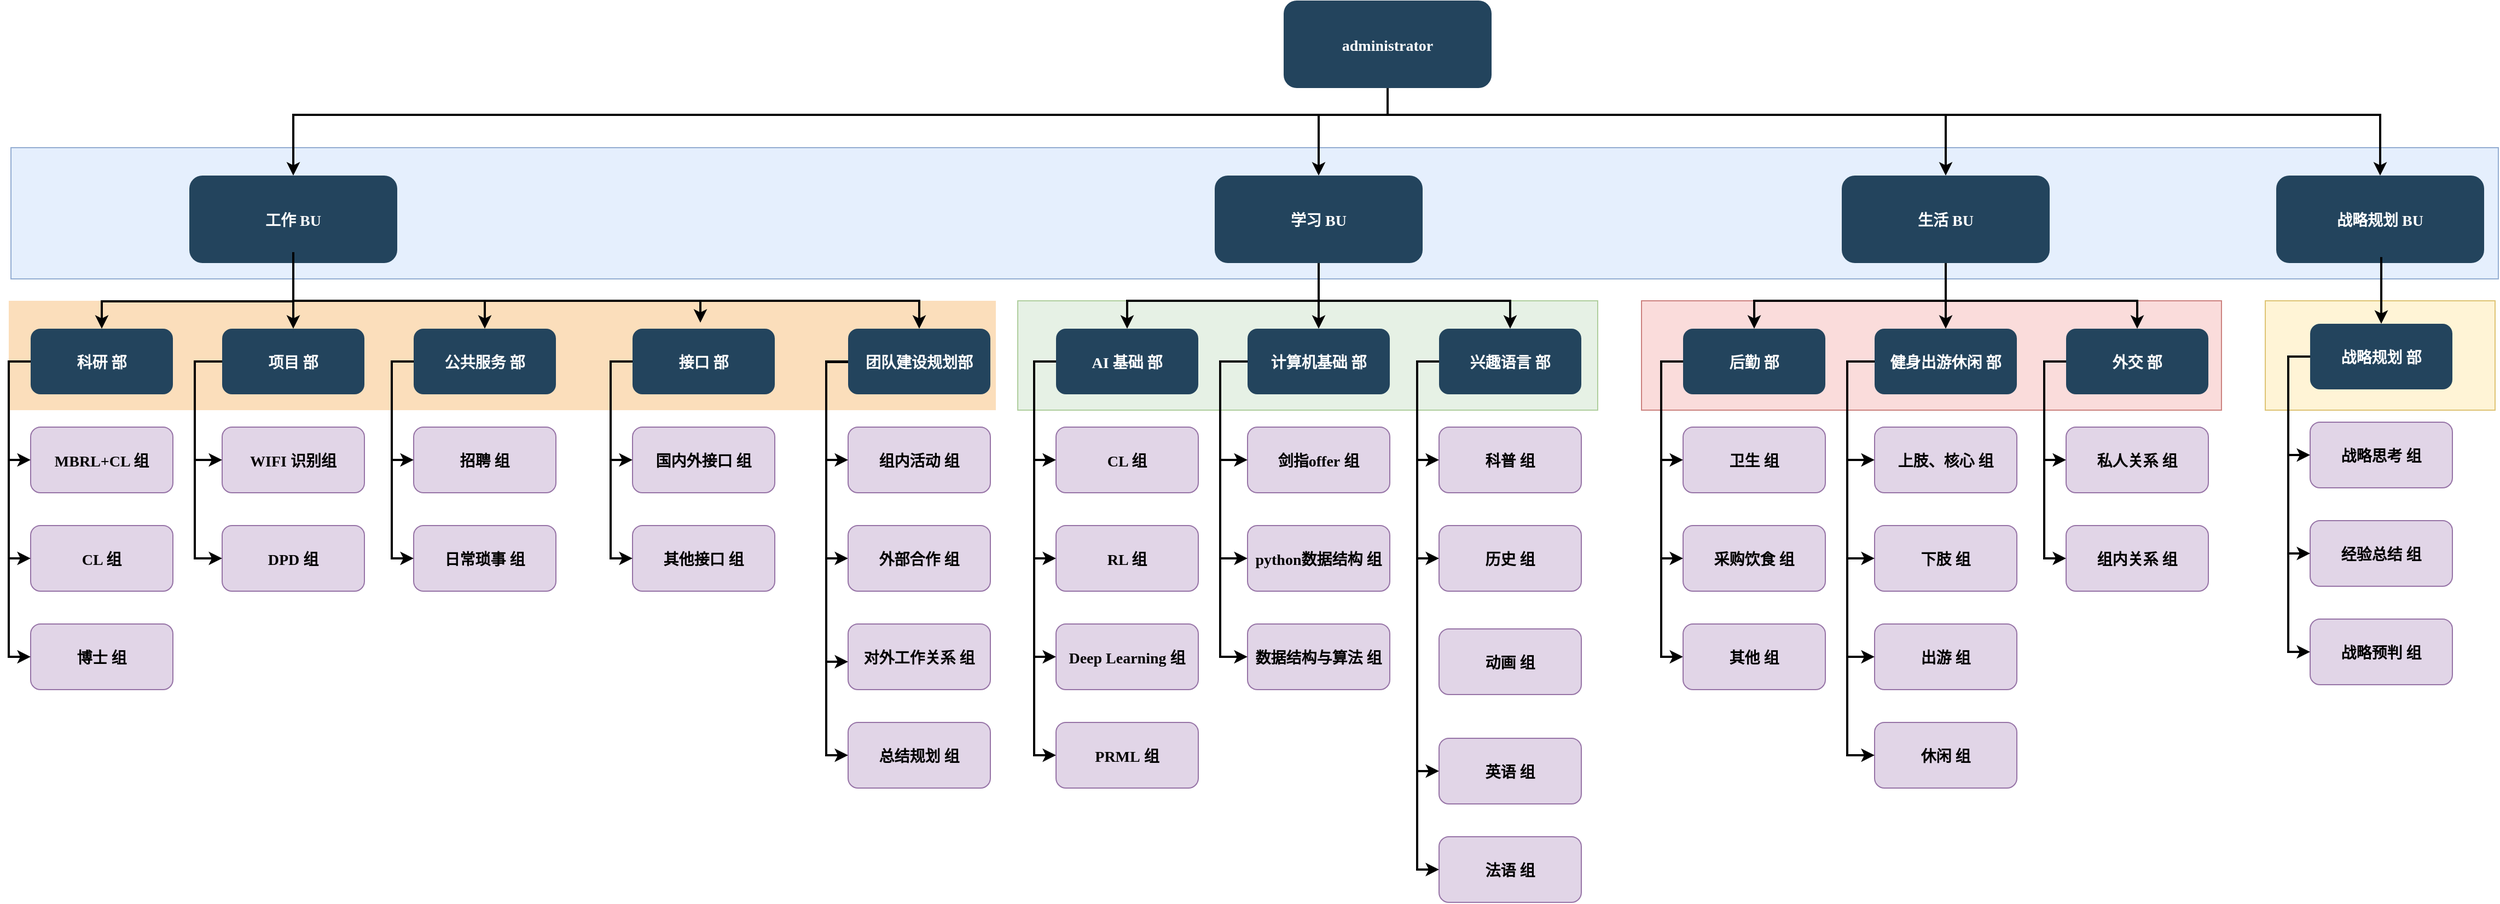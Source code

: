 <mxfile version="15.7.0" type="github">
  <diagram name="Page-1" id="2c0d36ab-eaac-3732-788b-9136903baeff">
    <mxGraphModel dx="2372" dy="1054" grid="1" gridSize="10" guides="1" tooltips="1" connect="1" arrows="1" fold="1" page="1" pageScale="1.5" pageWidth="827" pageHeight="583" background="none" math="0" shadow="0">
      <root>
        <mxCell id="0" />
        <mxCell id="1" parent="0" />
        <mxCell id="0I2DTBCZ9cE8GuujWthC-199" value="" style="fillColor=#fff2cc;strokeColor=#d6b656;opacity=80;" parent="1" vertex="1">
          <mxGeometry x="2167" y="460" width="210" height="100" as="geometry" />
        </mxCell>
        <mxCell id="0I2DTBCZ9cE8GuujWthC-189" value="" style="fillColor=#f8cecc;strokeColor=#b85450;opacity=70;" parent="1" vertex="1">
          <mxGeometry x="1597" y="460" width="530" height="100" as="geometry" />
        </mxCell>
        <mxCell id="0I2DTBCZ9cE8GuujWthC-188" value="" style="fillColor=#d5e8d4;strokeColor=#82b366;opacity=60;" parent="1" vertex="1">
          <mxGeometry x="1027" y="460" width="530" height="100" as="geometry" />
        </mxCell>
        <mxCell id="0I2DTBCZ9cE8GuujWthC-185" value="" style="fillColor=#dae8fc;strokeColor=#6c8ebf;opacity=70;" parent="1" vertex="1">
          <mxGeometry x="107" y="320" width="2273" height="120" as="geometry" />
        </mxCell>
        <mxCell id="121" value="" style="fillColor=#F2931E;strokeColor=none;opacity=30;" parent="1" vertex="1">
          <mxGeometry x="105" y="460" width="902" height="100" as="geometry" />
        </mxCell>
        <mxCell id="2" value="administrator" style="rounded=1;fillColor=#23445D;gradientColor=none;strokeColor=none;fontColor=#FFFFFF;fontStyle=1;fontFamily=Tahoma;fontSize=14" parent="1" vertex="1">
          <mxGeometry x="1270" y="185.5" width="190" height="80" as="geometry" />
        </mxCell>
        <mxCell id="4" value="生活 BU" style="rounded=1;fillColor=#23445D;gradientColor=none;strokeColor=none;fontColor=#FFFFFF;fontStyle=1;fontFamily=Tahoma;fontSize=14" parent="1" vertex="1">
          <mxGeometry x="1780.0" y="345.5" width="190" height="80" as="geometry" />
        </mxCell>
        <mxCell id="9" value="" style="edgeStyle=elbowEdgeStyle;elbow=vertical;strokeWidth=2;rounded=0" parent="1" target="4" edge="1">
          <mxGeometry x="432" y="215.5" width="100" height="100" as="geometry">
            <mxPoint x="1365" y="270" as="sourcePoint" />
            <mxPoint x="532" y="215.5" as="targetPoint" />
            <Array as="points">
              <mxPoint x="1620" y="290" />
            </Array>
          </mxGeometry>
        </mxCell>
        <mxCell id="12" value="学习 BU" style="rounded=1;fillColor=#23445D;gradientColor=none;strokeColor=none;fontColor=#FFFFFF;fontStyle=1;fontFamily=Tahoma;fontSize=14" parent="1" vertex="1">
          <mxGeometry x="1207" y="345.5" width="190" height="80" as="geometry" />
        </mxCell>
        <mxCell id="13" value="工作 BU" style="rounded=1;fillColor=#23445D;gradientColor=none;strokeColor=none;fontColor=#FFFFFF;fontStyle=1;fontFamily=Tahoma;fontSize=14" parent="1" vertex="1">
          <mxGeometry x="270" y="345.5" width="190" height="80" as="geometry" />
        </mxCell>
        <mxCell id="25" value="AI 基础 部" style="rounded=1;fillColor=#23445D;gradientColor=none;strokeColor=none;fontColor=#FFFFFF;fontStyle=1;fontFamily=Tahoma;fontSize=14" parent="1" vertex="1">
          <mxGeometry x="1062" y="485.5" width="130" height="60" as="geometry" />
        </mxCell>
        <mxCell id="26" value="CL 组" style="rounded=1;fillColor=#e1d5e7;strokeColor=#9673a6;fontStyle=1;fontFamily=Tahoma;fontSize=14" parent="1" vertex="1">
          <mxGeometry x="1062" y="575.5" width="130" height="60" as="geometry" />
        </mxCell>
        <mxCell id="27" value="RL 组" style="rounded=1;fillColor=#e1d5e7;strokeColor=#9673a6;fontStyle=1;fontFamily=Tahoma;fontSize=14" parent="1" vertex="1">
          <mxGeometry x="1062" y="665.5" width="130" height="60" as="geometry" />
        </mxCell>
        <mxCell id="28" value="Deep Learning 组" style="rounded=1;fillColor=#e1d5e7;strokeColor=#9673a6;fontStyle=1;fontFamily=Tahoma;fontSize=14" parent="1" vertex="1">
          <mxGeometry x="1062" y="755.5" width="130" height="60" as="geometry" />
        </mxCell>
        <mxCell id="29" value="计算机基础 部" style="rounded=1;fillColor=#23445D;gradientColor=none;strokeColor=none;fontColor=#FFFFFF;fontStyle=1;fontFamily=Tahoma;fontSize=14" parent="1" vertex="1">
          <mxGeometry x="1237" y="485.5" width="130" height="60" as="geometry" />
        </mxCell>
        <mxCell id="30" value="剑指offer 组" style="rounded=1;fillColor=#e1d5e7;strokeColor=#9673a6;fontStyle=1;fontFamily=Tahoma;fontSize=14" parent="1" vertex="1">
          <mxGeometry x="1237" y="575.5" width="130" height="60" as="geometry" />
        </mxCell>
        <mxCell id="31" value="python数据结构 组" style="rounded=1;fillColor=#e1d5e7;strokeColor=#9673a6;fontStyle=1;fontFamily=Tahoma;fontSize=14" parent="1" vertex="1">
          <mxGeometry x="1237" y="665.5" width="130" height="60" as="geometry" />
        </mxCell>
        <mxCell id="32" value="数据结构与算法 组" style="rounded=1;fillColor=#e1d5e7;strokeColor=#9673a6;fontStyle=1;fontFamily=Tahoma;fontSize=14" parent="1" vertex="1">
          <mxGeometry x="1237" y="755.5" width="130" height="60" as="geometry" />
        </mxCell>
        <mxCell id="33" value="兴趣语言 部" style="rounded=1;fillColor=#23445D;gradientColor=none;strokeColor=none;fontColor=#FFFFFF;fontStyle=1;fontFamily=Tahoma;fontSize=14" parent="1" vertex="1">
          <mxGeometry x="1412" y="485.5" width="130" height="60" as="geometry" />
        </mxCell>
        <mxCell id="34" value="科普 组" style="rounded=1;fillColor=#e1d5e7;strokeColor=#9673a6;fontStyle=1;fontFamily=Tahoma;fontSize=14" parent="1" vertex="1">
          <mxGeometry x="1412" y="575.5" width="130" height="60" as="geometry" />
        </mxCell>
        <mxCell id="35" value="历史 组" style="rounded=1;fillColor=#e1d5e7;strokeColor=#9673a6;fontStyle=1;fontFamily=Tahoma;fontSize=14" parent="1" vertex="1">
          <mxGeometry x="1412" y="665.5" width="130" height="60" as="geometry" />
        </mxCell>
        <mxCell id="36" value="英语 组" style="rounded=1;fillColor=#e1d5e7;strokeColor=#9673a6;fontStyle=1;fontFamily=Tahoma;fontSize=14" parent="1" vertex="1">
          <mxGeometry x="1412" y="860" width="130" height="60" as="geometry" />
        </mxCell>
        <mxCell id="37" value="法语 组" style="rounded=1;fillColor=#e1d5e7;strokeColor=#9673a6;fontStyle=1;fontFamily=Tahoma;fontSize=14" parent="1" vertex="1">
          <mxGeometry x="1412" y="950" width="130" height="60" as="geometry" />
        </mxCell>
        <mxCell id="44" value="后勤 部" style="rounded=1;fillColor=#23445D;gradientColor=none;strokeColor=none;fontColor=#FFFFFF;fontStyle=1;fontFamily=Tahoma;fontSize=14" parent="1" vertex="1">
          <mxGeometry x="1635" y="485.5" width="130" height="60" as="geometry" />
        </mxCell>
        <mxCell id="45" value="卫生 组" style="rounded=1;fillColor=#e1d5e7;strokeColor=#9673a6;fontStyle=1;fontFamily=Tahoma;fontSize=14" parent="1" vertex="1">
          <mxGeometry x="1635" y="575.5" width="130" height="60" as="geometry" />
        </mxCell>
        <mxCell id="46" value="采购饮食 组" style="rounded=1;fillColor=#e1d5e7;strokeColor=#9673a6;fontStyle=1;fontFamily=Tahoma;fontSize=14" parent="1" vertex="1">
          <mxGeometry x="1635" y="665.5" width="130" height="60" as="geometry" />
        </mxCell>
        <mxCell id="48" value="健身出游休闲 部" style="rounded=1;fillColor=#23445D;gradientColor=none;strokeColor=none;fontColor=#FFFFFF;fontStyle=1;fontFamily=Tahoma;fontSize=14" parent="1" vertex="1">
          <mxGeometry x="1810" y="485.5" width="130" height="60" as="geometry" />
        </mxCell>
        <mxCell id="49" value="上肢、核心 组" style="rounded=1;fillColor=#e1d5e7;strokeColor=#9673a6;fontStyle=1;fontFamily=Tahoma;fontSize=14" parent="1" vertex="1">
          <mxGeometry x="1810" y="575.5" width="130" height="60" as="geometry" />
        </mxCell>
        <mxCell id="50" value="下肢 组" style="rounded=1;fillColor=#e1d5e7;strokeColor=#9673a6;fontStyle=1;fontFamily=Tahoma;fontSize=14" parent="1" vertex="1">
          <mxGeometry x="1810" y="665.5" width="130" height="60" as="geometry" />
        </mxCell>
        <mxCell id="51" value="出游 组" style="rounded=1;fillColor=#e1d5e7;strokeColor=#9673a6;fontStyle=1;fontFamily=Tahoma;fontSize=14" parent="1" vertex="1">
          <mxGeometry x="1810" y="755.5" width="130" height="60" as="geometry" />
        </mxCell>
        <mxCell id="52" value="外交 部" style="rounded=1;fillColor=#23445D;gradientColor=none;strokeColor=none;fontColor=#FFFFFF;fontStyle=1;fontFamily=Tahoma;fontSize=14" parent="1" vertex="1">
          <mxGeometry x="1985" y="485.5" width="130" height="60" as="geometry" />
        </mxCell>
        <mxCell id="53" value="私人关系 组" style="rounded=1;fillColor=#e1d5e7;strokeColor=#9673a6;fontStyle=1;fontFamily=Tahoma;fontSize=14" parent="1" vertex="1">
          <mxGeometry x="1985" y="575.5" width="130" height="60" as="geometry" />
        </mxCell>
        <mxCell id="54" value="组内关系 组" style="rounded=1;fillColor=#e1d5e7;strokeColor=#9673a6;fontStyle=1;fontFamily=Tahoma;fontSize=14" parent="1" vertex="1">
          <mxGeometry x="1985" y="665.5" width="130" height="60" as="geometry" />
        </mxCell>
        <mxCell id="59" value="" style="edgeStyle=elbowEdgeStyle;elbow=vertical;strokeWidth=2;rounded=0;entryX=0.5;entryY=0;entryDx=0;entryDy=0;" parent="1" target="12" edge="1">
          <mxGeometry x="442" y="225.5" width="100" height="100" as="geometry">
            <mxPoint x="1365" y="270" as="sourcePoint" />
            <mxPoint x="1562.0" y="345.5" as="targetPoint" />
            <Array as="points">
              <mxPoint x="1330" y="290" />
            </Array>
          </mxGeometry>
        </mxCell>
        <mxCell id="61" value="" style="edgeStyle=elbowEdgeStyle;elbow=vertical;strokeWidth=2;rounded=0" parent="1" source="2" target="13" edge="1">
          <mxGeometry x="72" y="135.5" width="100" height="100" as="geometry">
            <mxPoint x="72" y="235.5" as="sourcePoint" />
            <mxPoint x="172" y="135.5" as="targetPoint" />
            <Array as="points">
              <mxPoint x="860" y="290" />
            </Array>
          </mxGeometry>
        </mxCell>
        <mxCell id="70" value="" style="edgeStyle=elbowEdgeStyle;elbow=horizontal;strokeWidth=2;rounded=0" parent="1" source="25" target="26" edge="1">
          <mxGeometry x="622" y="165.5" width="100" height="100" as="geometry">
            <mxPoint x="622" y="265.5" as="sourcePoint" />
            <mxPoint x="722" y="165.5" as="targetPoint" />
            <Array as="points">
              <mxPoint x="1042" y="565.5" />
            </Array>
          </mxGeometry>
        </mxCell>
        <mxCell id="71" value="" style="edgeStyle=elbowEdgeStyle;elbow=horizontal;strokeWidth=2;rounded=0" parent="1" source="25" target="27" edge="1">
          <mxGeometry x="622" y="165.5" width="100" height="100" as="geometry">
            <mxPoint x="622" y="265.5" as="sourcePoint" />
            <mxPoint x="722" y="165.5" as="targetPoint" />
            <Array as="points">
              <mxPoint x="1042" y="605.5" />
            </Array>
          </mxGeometry>
        </mxCell>
        <mxCell id="72" value="" style="edgeStyle=elbowEdgeStyle;elbow=horizontal;strokeWidth=2;rounded=0" parent="1" source="25" target="28" edge="1">
          <mxGeometry x="622" y="165.5" width="100" height="100" as="geometry">
            <mxPoint x="622" y="265.5" as="sourcePoint" />
            <mxPoint x="722" y="165.5" as="targetPoint" />
            <Array as="points">
              <mxPoint x="1042" y="645.5" />
            </Array>
          </mxGeometry>
        </mxCell>
        <mxCell id="73" value="" style="edgeStyle=elbowEdgeStyle;elbow=horizontal;strokeWidth=2;rounded=0" parent="1" source="29" target="30" edge="1">
          <mxGeometry x="622" y="165.5" width="100" height="100" as="geometry">
            <mxPoint x="622" y="265.5" as="sourcePoint" />
            <mxPoint x="722" y="165.5" as="targetPoint" />
            <Array as="points">
              <mxPoint x="1212" y="565.5" />
            </Array>
          </mxGeometry>
        </mxCell>
        <mxCell id="74" value="" style="edgeStyle=elbowEdgeStyle;elbow=horizontal;strokeWidth=2;rounded=0" parent="1" source="29" target="31" edge="1">
          <mxGeometry x="622" y="165.5" width="100" height="100" as="geometry">
            <mxPoint x="622" y="265.5" as="sourcePoint" />
            <mxPoint x="722" y="165.5" as="targetPoint" />
            <Array as="points">
              <mxPoint x="1212" y="605.5" />
            </Array>
          </mxGeometry>
        </mxCell>
        <mxCell id="75" value="" style="edgeStyle=elbowEdgeStyle;elbow=horizontal;strokeWidth=2;rounded=0" parent="1" source="29" target="32" edge="1">
          <mxGeometry x="622" y="165.5" width="100" height="100" as="geometry">
            <mxPoint x="622" y="265.5" as="sourcePoint" />
            <mxPoint x="722" y="165.5" as="targetPoint" />
            <Array as="points">
              <mxPoint x="1212" y="645.5" />
            </Array>
          </mxGeometry>
        </mxCell>
        <mxCell id="76" value="" style="edgeStyle=elbowEdgeStyle;elbow=horizontal;strokeWidth=2;rounded=0" parent="1" source="33" target="34" edge="1">
          <mxGeometry x="622" y="165.5" width="100" height="100" as="geometry">
            <mxPoint x="622" y="265.5" as="sourcePoint" />
            <mxPoint x="722" y="165.5" as="targetPoint" />
            <Array as="points">
              <mxPoint x="1392" y="565.5" />
            </Array>
          </mxGeometry>
        </mxCell>
        <mxCell id="77" value="" style="edgeStyle=elbowEdgeStyle;elbow=horizontal;strokeWidth=2;rounded=0" parent="1" source="33" target="35" edge="1">
          <mxGeometry x="622" y="165.5" width="100" height="100" as="geometry">
            <mxPoint x="622" y="265.5" as="sourcePoint" />
            <mxPoint x="722" y="165.5" as="targetPoint" />
            <Array as="points">
              <mxPoint x="1392" y="605.5" />
            </Array>
          </mxGeometry>
        </mxCell>
        <mxCell id="78" value="" style="edgeStyle=elbowEdgeStyle;elbow=horizontal;strokeWidth=2;rounded=0" parent="1" source="33" target="36" edge="1">
          <mxGeometry x="622" y="165.5" width="100" height="100" as="geometry">
            <mxPoint x="622" y="265.5" as="sourcePoint" />
            <mxPoint x="722" y="165.5" as="targetPoint" />
            <Array as="points">
              <mxPoint x="1392" y="655.5" />
            </Array>
          </mxGeometry>
        </mxCell>
        <mxCell id="79" value="" style="edgeStyle=elbowEdgeStyle;elbow=horizontal;strokeWidth=2;rounded=0" parent="1" source="33" target="37" edge="1">
          <mxGeometry x="622" y="165.5" width="100" height="100" as="geometry">
            <mxPoint x="622" y="265.5" as="sourcePoint" />
            <mxPoint x="722" y="165.5" as="targetPoint" />
            <Array as="points">
              <mxPoint x="1392" y="695.5" />
            </Array>
          </mxGeometry>
        </mxCell>
        <mxCell id="84" value="" style="edgeStyle=elbowEdgeStyle;elbow=horizontal;strokeWidth=2;rounded=0;entryX=0;entryY=0.5;entryDx=0;entryDy=0;" parent="1" source="44" target="45" edge="1">
          <mxGeometry x="395" y="165.5" width="100" height="100" as="geometry">
            <mxPoint x="395" y="265.5" as="sourcePoint" />
            <mxPoint x="495" y="165.5" as="targetPoint" />
            <Array as="points">
              <mxPoint x="1615" y="575.5" />
            </Array>
          </mxGeometry>
        </mxCell>
        <mxCell id="85" value="" style="edgeStyle=elbowEdgeStyle;elbow=horizontal;strokeWidth=2;rounded=0" parent="1" source="44" target="46" edge="1">
          <mxGeometry x="395" y="165.5" width="100" height="100" as="geometry">
            <mxPoint x="395" y="265.5" as="sourcePoint" />
            <mxPoint x="495" y="165.5" as="targetPoint" />
            <Array as="points">
              <mxPoint x="1615" y="605.5" />
            </Array>
          </mxGeometry>
        </mxCell>
        <mxCell id="86" value="" style="edgeStyle=elbowEdgeStyle;elbow=horizontal;strokeWidth=2;rounded=0" parent="1" source="44" edge="1">
          <mxGeometry x="395" y="165.5" width="100" height="100" as="geometry">
            <mxPoint x="395" y="265.5" as="sourcePoint" />
            <mxPoint x="1635" y="785.5" as="targetPoint" />
            <Array as="points">
              <mxPoint x="1615" y="655.5" />
            </Array>
          </mxGeometry>
        </mxCell>
        <mxCell id="87" value="" style="edgeStyle=elbowEdgeStyle;elbow=horizontal;strokeWidth=2;rounded=0" parent="1" source="48" target="49" edge="1">
          <mxGeometry x="395" y="165.5" width="100" height="100" as="geometry">
            <mxPoint x="395" y="265.5" as="sourcePoint" />
            <mxPoint x="495" y="165.5" as="targetPoint" />
            <Array as="points">
              <mxPoint x="1785" y="565.5" />
            </Array>
          </mxGeometry>
        </mxCell>
        <mxCell id="88" value="" style="edgeStyle=elbowEdgeStyle;elbow=horizontal;strokeWidth=2;rounded=0" parent="1" source="48" target="50" edge="1">
          <mxGeometry x="395" y="165.5" width="100" height="100" as="geometry">
            <mxPoint x="395" y="265.5" as="sourcePoint" />
            <mxPoint x="495" y="165.5" as="targetPoint" />
            <Array as="points">
              <mxPoint x="1785" y="625.5" />
            </Array>
          </mxGeometry>
        </mxCell>
        <mxCell id="89" value="" style="edgeStyle=elbowEdgeStyle;elbow=horizontal;strokeWidth=2;rounded=0" parent="1" source="48" target="51" edge="1">
          <mxGeometry x="395" y="165.5" width="100" height="100" as="geometry">
            <mxPoint x="395" y="265.5" as="sourcePoint" />
            <mxPoint x="495" y="165.5" as="targetPoint" />
            <Array as="points">
              <mxPoint x="1785" y="655.5" />
            </Array>
          </mxGeometry>
        </mxCell>
        <mxCell id="90" value="" style="edgeStyle=elbowEdgeStyle;elbow=horizontal;strokeWidth=2;rounded=0" parent="1" source="52" target="53" edge="1">
          <mxGeometry x="395" y="165.5" width="100" height="100" as="geometry">
            <mxPoint x="395" y="265.5" as="sourcePoint" />
            <mxPoint x="495" y="165.5" as="targetPoint" />
            <Array as="points">
              <mxPoint x="1965" y="565.5" />
            </Array>
          </mxGeometry>
        </mxCell>
        <mxCell id="91" value="" style="edgeStyle=elbowEdgeStyle;elbow=horizontal;strokeWidth=2;rounded=0" parent="1" source="52" target="54" edge="1">
          <mxGeometry x="395" y="165.5" width="100" height="100" as="geometry">
            <mxPoint x="395" y="265.5" as="sourcePoint" />
            <mxPoint x="495" y="165.5" as="targetPoint" />
            <Array as="points">
              <mxPoint x="1965" y="605.5" />
            </Array>
          </mxGeometry>
        </mxCell>
        <mxCell id="100" value="" style="edgeStyle=elbowEdgeStyle;elbow=vertical;strokeWidth=2;rounded=0;exitX=0.5;exitY=1;exitDx=0;exitDy=0;" parent="1" source="12" target="25" edge="1">
          <mxGeometry x="449" y="135.5" width="100" height="100" as="geometry">
            <mxPoint x="449" y="235.5" as="sourcePoint" />
            <mxPoint x="549" y="135.5" as="targetPoint" />
            <Array as="points">
              <mxPoint x="1215" y="460" />
            </Array>
          </mxGeometry>
        </mxCell>
        <mxCell id="101" value="" style="edgeStyle=elbowEdgeStyle;elbow=vertical;strokeWidth=2;rounded=0" parent="1" source="12" target="29" edge="1">
          <mxGeometry x="449" y="135.5" width="100" height="100" as="geometry">
            <mxPoint x="449" y="235.5" as="sourcePoint" />
            <mxPoint x="549" y="135.5" as="targetPoint" />
          </mxGeometry>
        </mxCell>
        <mxCell id="102" value="" style="edgeStyle=elbowEdgeStyle;elbow=vertical;strokeWidth=2;rounded=0;exitX=0.5;exitY=1;exitDx=0;exitDy=0;" parent="1" source="12" target="33" edge="1">
          <mxGeometry x="449" y="135.5" width="100" height="100" as="geometry">
            <mxPoint x="449" y="235.5" as="sourcePoint" />
            <mxPoint x="549" y="135.5" as="targetPoint" />
            <Array as="points">
              <mxPoint x="1395" y="460" />
            </Array>
          </mxGeometry>
        </mxCell>
        <mxCell id="104" value="" style="edgeStyle=elbowEdgeStyle;elbow=vertical;strokeWidth=2;rounded=0" parent="1" source="4" target="48" edge="1">
          <mxGeometry x="395" y="145.5" width="100" height="100" as="geometry">
            <mxPoint x="395" y="245.5" as="sourcePoint" />
            <mxPoint x="495" y="145.5" as="targetPoint" />
          </mxGeometry>
        </mxCell>
        <mxCell id="105" value="" style="edgeStyle=elbowEdgeStyle;elbow=vertical;strokeWidth=2;rounded=0;exitX=0.5;exitY=1;exitDx=0;exitDy=0;" parent="1" source="4" target="44" edge="1">
          <mxGeometry x="395" y="145.5" width="100" height="100" as="geometry">
            <mxPoint x="395" y="245.5" as="sourcePoint" />
            <mxPoint x="495" y="145.5" as="targetPoint" />
            <Array as="points">
              <mxPoint x="1787" y="460" />
            </Array>
          </mxGeometry>
        </mxCell>
        <mxCell id="106" value="" style="edgeStyle=elbowEdgeStyle;elbow=vertical;strokeWidth=2;rounded=0;exitX=0.5;exitY=1;exitDx=0;exitDy=0;" parent="1" source="4" target="52" edge="1">
          <mxGeometry x="395" y="145.5" width="100" height="100" as="geometry">
            <mxPoint x="395" y="245.5" as="sourcePoint" />
            <mxPoint x="495" y="145.5" as="targetPoint" />
            <Array as="points">
              <mxPoint x="1957" y="460" />
            </Array>
          </mxGeometry>
        </mxCell>
        <mxCell id="0I2DTBCZ9cE8GuujWthC-127" value="科研 部" style="rounded=1;fillColor=#23445D;gradientColor=none;strokeColor=none;fontColor=#FFFFFF;fontStyle=1;fontFamily=Tahoma;fontSize=14" parent="1" vertex="1">
          <mxGeometry x="125" y="485.5" width="130" height="60" as="geometry" />
        </mxCell>
        <mxCell id="0I2DTBCZ9cE8GuujWthC-128" value="MBRL+CL 组" style="rounded=1;fillColor=#e1d5e7;strokeColor=#9673a6;fontStyle=1;fontFamily=Tahoma;fontSize=14" parent="1" vertex="1">
          <mxGeometry x="125" y="575.5" width="130" height="60" as="geometry" />
        </mxCell>
        <mxCell id="0I2DTBCZ9cE8GuujWthC-129" value="CL 组" style="rounded=1;fillColor=#e1d5e7;strokeColor=#9673a6;fontStyle=1;fontFamily=Tahoma;fontSize=14" parent="1" vertex="1">
          <mxGeometry x="125" y="665.5" width="130" height="60" as="geometry" />
        </mxCell>
        <mxCell id="0I2DTBCZ9cE8GuujWthC-131" value="项目 部" style="rounded=1;fillColor=#23445D;gradientColor=none;strokeColor=none;fontColor=#FFFFFF;fontStyle=1;fontFamily=Tahoma;fontSize=14" parent="1" vertex="1">
          <mxGeometry x="300" y="485.5" width="130" height="60" as="geometry" />
        </mxCell>
        <mxCell id="0I2DTBCZ9cE8GuujWthC-132" value="WIFI 识别组" style="rounded=1;fillColor=#e1d5e7;strokeColor=#9673a6;fontStyle=1;fontFamily=Tahoma;fontSize=14" parent="1" vertex="1">
          <mxGeometry x="300" y="575.5" width="130" height="60" as="geometry" />
        </mxCell>
        <mxCell id="0I2DTBCZ9cE8GuujWthC-133" value="DPD 组" style="rounded=1;fillColor=#e1d5e7;strokeColor=#9673a6;fontStyle=1;fontFamily=Tahoma;fontSize=14" parent="1" vertex="1">
          <mxGeometry x="300" y="665.5" width="130" height="60" as="geometry" />
        </mxCell>
        <mxCell id="0I2DTBCZ9cE8GuujWthC-135" value="公共服务 部" style="rounded=1;fillColor=#23445D;gradientColor=none;strokeColor=none;fontColor=#FFFFFF;fontStyle=1;fontFamily=Tahoma;fontSize=14" parent="1" vertex="1">
          <mxGeometry x="475" y="485.5" width="130" height="60" as="geometry" />
        </mxCell>
        <mxCell id="0I2DTBCZ9cE8GuujWthC-136" value="招聘 组" style="rounded=1;fillColor=#e1d5e7;strokeColor=#9673a6;fontStyle=1;fontFamily=Tahoma;fontSize=14" parent="1" vertex="1">
          <mxGeometry x="475" y="575.5" width="130" height="60" as="geometry" />
        </mxCell>
        <mxCell id="0I2DTBCZ9cE8GuujWthC-137" value="日常琐事 组" style="rounded=1;fillColor=#e1d5e7;strokeColor=#9673a6;fontStyle=1;fontFamily=Tahoma;fontSize=14" parent="1" vertex="1">
          <mxGeometry x="475" y="665.5" width="130" height="60" as="geometry" />
        </mxCell>
        <mxCell id="0I2DTBCZ9cE8GuujWthC-142" value="" style="edgeStyle=elbowEdgeStyle;elbow=horizontal;strokeWidth=2;rounded=0" parent="1" source="0I2DTBCZ9cE8GuujWthC-127" target="0I2DTBCZ9cE8GuujWthC-128" edge="1">
          <mxGeometry x="-315" y="165.5" width="100" height="100" as="geometry">
            <mxPoint x="-315" y="265.5" as="sourcePoint" />
            <mxPoint x="-215" y="165.5" as="targetPoint" />
            <Array as="points">
              <mxPoint x="105" y="565.5" />
            </Array>
          </mxGeometry>
        </mxCell>
        <mxCell id="0I2DTBCZ9cE8GuujWthC-143" value="" style="edgeStyle=elbowEdgeStyle;elbow=horizontal;strokeWidth=2;rounded=0" parent="1" source="0I2DTBCZ9cE8GuujWthC-127" target="0I2DTBCZ9cE8GuujWthC-129" edge="1">
          <mxGeometry x="-315" y="165.5" width="100" height="100" as="geometry">
            <mxPoint x="-315" y="265.5" as="sourcePoint" />
            <mxPoint x="-215" y="165.5" as="targetPoint" />
            <Array as="points">
              <mxPoint x="105" y="605.5" />
            </Array>
          </mxGeometry>
        </mxCell>
        <mxCell id="0I2DTBCZ9cE8GuujWthC-145" value="" style="edgeStyle=elbowEdgeStyle;elbow=horizontal;strokeWidth=2;rounded=0" parent="1" source="0I2DTBCZ9cE8GuujWthC-131" target="0I2DTBCZ9cE8GuujWthC-132" edge="1">
          <mxGeometry x="-315" y="165.5" width="100" height="100" as="geometry">
            <mxPoint x="-315" y="265.5" as="sourcePoint" />
            <mxPoint x="-215" y="165.5" as="targetPoint" />
            <Array as="points">
              <mxPoint x="275" y="565.5" />
            </Array>
          </mxGeometry>
        </mxCell>
        <mxCell id="0I2DTBCZ9cE8GuujWthC-146" value="" style="edgeStyle=elbowEdgeStyle;elbow=horizontal;strokeWidth=2;rounded=0" parent="1" source="0I2DTBCZ9cE8GuujWthC-131" target="0I2DTBCZ9cE8GuujWthC-133" edge="1">
          <mxGeometry x="-315" y="165.5" width="100" height="100" as="geometry">
            <mxPoint x="-315" y="265.5" as="sourcePoint" />
            <mxPoint x="-215" y="165.5" as="targetPoint" />
            <Array as="points">
              <mxPoint x="275" y="605.5" />
            </Array>
          </mxGeometry>
        </mxCell>
        <mxCell id="0I2DTBCZ9cE8GuujWthC-148" value="" style="edgeStyle=elbowEdgeStyle;elbow=horizontal;strokeWidth=2;rounded=0" parent="1" source="0I2DTBCZ9cE8GuujWthC-135" target="0I2DTBCZ9cE8GuujWthC-136" edge="1">
          <mxGeometry x="-315" y="165.5" width="100" height="100" as="geometry">
            <mxPoint x="-315" y="265.5" as="sourcePoint" />
            <mxPoint x="-215" y="165.5" as="targetPoint" />
            <Array as="points">
              <mxPoint x="455" y="565.5" />
            </Array>
          </mxGeometry>
        </mxCell>
        <mxCell id="0I2DTBCZ9cE8GuujWthC-149" value="" style="edgeStyle=elbowEdgeStyle;elbow=horizontal;strokeWidth=2;rounded=0" parent="1" source="0I2DTBCZ9cE8GuujWthC-135" target="0I2DTBCZ9cE8GuujWthC-137" edge="1">
          <mxGeometry x="-315" y="165.5" width="100" height="100" as="geometry">
            <mxPoint x="-315" y="265.5" as="sourcePoint" />
            <mxPoint x="-215" y="165.5" as="targetPoint" />
            <Array as="points">
              <mxPoint x="455" y="605.5" />
            </Array>
          </mxGeometry>
        </mxCell>
        <mxCell id="0I2DTBCZ9cE8GuujWthC-154" value="" style="edgeStyle=elbowEdgeStyle;elbow=vertical;strokeWidth=2;rounded=0" parent="1" target="0I2DTBCZ9cE8GuujWthC-127" edge="1">
          <mxGeometry x="-488" y="155.5" width="100" height="100" as="geometry">
            <mxPoint x="365" y="435.5" as="sourcePoint" />
            <mxPoint x="-388" y="155.5" as="targetPoint" />
          </mxGeometry>
        </mxCell>
        <mxCell id="0I2DTBCZ9cE8GuujWthC-155" value="" style="edgeStyle=elbowEdgeStyle;elbow=vertical;strokeWidth=2;rounded=0" parent="1" target="0I2DTBCZ9cE8GuujWthC-131" edge="1">
          <mxGeometry x="-488" y="155.5" width="100" height="100" as="geometry">
            <mxPoint x="365" y="435.5" as="sourcePoint" />
            <mxPoint x="-388" y="155.5" as="targetPoint" />
          </mxGeometry>
        </mxCell>
        <mxCell id="0I2DTBCZ9cE8GuujWthC-156" value="" style="edgeStyle=elbowEdgeStyle;elbow=vertical;strokeWidth=2;rounded=0;exitX=0.5;exitY=1;exitDx=0;exitDy=0;" parent="1" source="13" target="0I2DTBCZ9cE8GuujWthC-135" edge="1">
          <mxGeometry x="-488" y="155.5" width="100" height="100" as="geometry">
            <mxPoint x="365" y="435.5" as="sourcePoint" />
            <mxPoint x="-388" y="155.5" as="targetPoint" />
            <Array as="points">
              <mxPoint x="455" y="460" />
            </Array>
          </mxGeometry>
        </mxCell>
        <mxCell id="0I2DTBCZ9cE8GuujWthC-160" value="博士 组" style="rounded=1;fillColor=#e1d5e7;strokeColor=#9673a6;fontStyle=1;fontFamily=Tahoma;fontSize=14" parent="1" vertex="1">
          <mxGeometry x="125" y="755.5" width="130" height="60" as="geometry" />
        </mxCell>
        <mxCell id="0I2DTBCZ9cE8GuujWthC-162" value="" style="edgeStyle=elbowEdgeStyle;elbow=horizontal;strokeWidth=2;rounded=0;entryX=0;entryY=0.5;entryDx=0;entryDy=0;" parent="1" target="0I2DTBCZ9cE8GuujWthC-160" edge="1">
          <mxGeometry x="-315" y="165.5" width="100" height="100" as="geometry">
            <mxPoint x="125" y="515.5" as="sourcePoint" />
            <mxPoint x="125" y="695.5" as="targetPoint" />
            <Array as="points">
              <mxPoint x="105" y="605.5" />
            </Array>
          </mxGeometry>
        </mxCell>
        <mxCell id="0I2DTBCZ9cE8GuujWthC-163" value="团队建设规划部" style="rounded=1;fillColor=#23445D;gradientColor=none;strokeColor=none;fontColor=#FFFFFF;fontStyle=1;fontFamily=Tahoma;fontSize=14" parent="1" vertex="1">
          <mxGeometry x="872" y="485.5" width="130" height="60" as="geometry" />
        </mxCell>
        <mxCell id="0I2DTBCZ9cE8GuujWthC-164" value="" style="edgeStyle=elbowEdgeStyle;elbow=horizontal;strokeWidth=2;rounded=0" parent="1" edge="1">
          <mxGeometry x="82" y="165.5" width="100" height="100" as="geometry">
            <mxPoint x="872" y="516" as="sourcePoint" />
            <mxPoint x="872" y="695.5" as="targetPoint" />
            <Array as="points">
              <mxPoint x="852" y="605.5" />
            </Array>
          </mxGeometry>
        </mxCell>
        <mxCell id="0I2DTBCZ9cE8GuujWthC-165" value="组内活动 组" style="rounded=1;fillColor=#e1d5e7;strokeColor=#9673a6;fontStyle=1;fontFamily=Tahoma;fontSize=14" parent="1" vertex="1">
          <mxGeometry x="872" y="575.5" width="130" height="60" as="geometry" />
        </mxCell>
        <mxCell id="0I2DTBCZ9cE8GuujWthC-166" value="" style="edgeStyle=elbowEdgeStyle;elbow=vertical;strokeWidth=2;rounded=0;exitX=0.5;exitY=1;exitDx=0;exitDy=0;entryX=0.5;entryY=0;entryDx=0;entryDy=0;" parent="1" target="0I2DTBCZ9cE8GuujWthC-163" edge="1">
          <mxGeometry x="-488" y="155.5" width="100" height="100" as="geometry">
            <mxPoint x="365" y="415.5" as="sourcePoint" />
            <mxPoint x="715" y="480" as="targetPoint" />
            <Array as="points">
              <mxPoint x="455" y="460" />
            </Array>
          </mxGeometry>
        </mxCell>
        <mxCell id="0I2DTBCZ9cE8GuujWthC-168" value="接口 部" style="rounded=1;fillColor=#23445D;gradientColor=none;strokeColor=none;fontColor=#FFFFFF;fontStyle=1;fontFamily=Tahoma;fontSize=14" parent="1" vertex="1">
          <mxGeometry x="675" y="485.5" width="130" height="60" as="geometry" />
        </mxCell>
        <mxCell id="0I2DTBCZ9cE8GuujWthC-169" value="国内外接口 组" style="rounded=1;fillColor=#e1d5e7;strokeColor=#9673a6;fontStyle=1;fontFamily=Tahoma;fontSize=14" parent="1" vertex="1">
          <mxGeometry x="675" y="575.5" width="130" height="60" as="geometry" />
        </mxCell>
        <mxCell id="0I2DTBCZ9cE8GuujWthC-170" value="其他接口 组" style="rounded=1;fillColor=#e1d5e7;strokeColor=#9673a6;fontStyle=1;fontFamily=Tahoma;fontSize=14" parent="1" vertex="1">
          <mxGeometry x="675" y="665.5" width="130" height="60" as="geometry" />
        </mxCell>
        <mxCell id="0I2DTBCZ9cE8GuujWthC-171" value="" style="edgeStyle=elbowEdgeStyle;elbow=horizontal;strokeWidth=2;rounded=0" parent="1" edge="1">
          <mxGeometry x="-115" y="165.5" width="100" height="100" as="geometry">
            <mxPoint x="675" y="515.5" as="sourcePoint" />
            <mxPoint x="675" y="695.5" as="targetPoint" />
            <Array as="points">
              <mxPoint x="655" y="605.5" />
            </Array>
          </mxGeometry>
        </mxCell>
        <mxCell id="0I2DTBCZ9cE8GuujWthC-172" value="" style="edgeStyle=elbowEdgeStyle;elbow=horizontal;strokeWidth=2;rounded=0" parent="1" edge="1">
          <mxGeometry x="-115" y="165.5" width="100" height="100" as="geometry">
            <mxPoint x="675" y="515.5" as="sourcePoint" />
            <mxPoint x="675" y="605.5" as="targetPoint" />
            <Array as="points">
              <mxPoint x="655" y="565.5" />
            </Array>
          </mxGeometry>
        </mxCell>
        <mxCell id="0I2DTBCZ9cE8GuujWthC-173" value="" style="edgeStyle=elbowEdgeStyle;elbow=horizontal;strokeWidth=2;rounded=0" parent="1" edge="1">
          <mxGeometry x="82" y="165.5" width="100" height="100" as="geometry">
            <mxPoint x="872" y="515.5" as="sourcePoint" />
            <mxPoint x="872" y="605.5" as="targetPoint" />
            <Array as="points">
              <mxPoint x="852" y="565.5" />
            </Array>
          </mxGeometry>
        </mxCell>
        <mxCell id="0I2DTBCZ9cE8GuujWthC-174" value="外部合作 组" style="rounded=1;fillColor=#e1d5e7;strokeColor=#9673a6;fontStyle=1;fontFamily=Tahoma;fontSize=14" parent="1" vertex="1">
          <mxGeometry x="872" y="665.5" width="130" height="60" as="geometry" />
        </mxCell>
        <mxCell id="0I2DTBCZ9cE8GuujWthC-175" value="对外工作关系 组" style="rounded=1;fillColor=#e1d5e7;strokeColor=#9673a6;fontStyle=1;fontFamily=Tahoma;fontSize=14" parent="1" vertex="1">
          <mxGeometry x="872" y="755.5" width="130" height="60" as="geometry" />
        </mxCell>
        <mxCell id="0I2DTBCZ9cE8GuujWthC-176" value="" style="edgeStyle=elbowEdgeStyle;elbow=horizontal;strokeWidth=2;rounded=0" parent="1" edge="1">
          <mxGeometry x="82" y="165" width="100" height="100" as="geometry">
            <mxPoint x="872" y="515.5" as="sourcePoint" />
            <mxPoint x="872" y="790" as="targetPoint" />
            <Array as="points">
              <mxPoint x="852" y="605" />
            </Array>
          </mxGeometry>
        </mxCell>
        <mxCell id="0I2DTBCZ9cE8GuujWthC-177" value="总结规划 组" style="rounded=1;fillColor=#e1d5e7;strokeColor=#9673a6;fontStyle=1;fontFamily=Tahoma;fontSize=14" parent="1" vertex="1">
          <mxGeometry x="872" y="845.5" width="130" height="60" as="geometry" />
        </mxCell>
        <mxCell id="0I2DTBCZ9cE8GuujWthC-178" value="" style="edgeStyle=elbowEdgeStyle;elbow=horizontal;strokeWidth=2;rounded=0;entryX=0;entryY=0.5;entryDx=0;entryDy=0;" parent="1" target="0I2DTBCZ9cE8GuujWthC-177" edge="1">
          <mxGeometry x="82" y="165" width="100" height="100" as="geometry">
            <mxPoint x="872" y="515.5" as="sourcePoint" />
            <mxPoint x="872" y="790" as="targetPoint" />
            <Array as="points">
              <mxPoint x="852" y="605" />
            </Array>
          </mxGeometry>
        </mxCell>
        <mxCell id="0I2DTBCZ9cE8GuujWthC-179" value="PRML 组" style="rounded=1;fillColor=#e1d5e7;strokeColor=#9673a6;fontStyle=1;fontFamily=Tahoma;fontSize=14" parent="1" vertex="1">
          <mxGeometry x="1062" y="845.5" width="130" height="60" as="geometry" />
        </mxCell>
        <mxCell id="0I2DTBCZ9cE8GuujWthC-181" value="" style="edgeStyle=elbowEdgeStyle;elbow=horizontal;strokeWidth=2;rounded=0;entryX=0;entryY=0.5;entryDx=0;entryDy=0;exitX=0;exitY=0.5;exitDx=0;exitDy=0;" parent="1" source="25" target="0I2DTBCZ9cE8GuujWthC-179" edge="1">
          <mxGeometry x="622" y="170" width="100" height="100" as="geometry">
            <mxPoint x="1062" y="520" as="sourcePoint" />
            <mxPoint x="1062" y="790" as="targetPoint" />
            <Array as="points">
              <mxPoint x="1042" y="650" />
            </Array>
          </mxGeometry>
        </mxCell>
        <mxCell id="0I2DTBCZ9cE8GuujWthC-182" value="其他 组" style="rounded=1;fillColor=#e1d5e7;strokeColor=#9673a6;fontStyle=1;fontFamily=Tahoma;fontSize=14" parent="1" vertex="1">
          <mxGeometry x="1635" y="755.5" width="130" height="60" as="geometry" />
        </mxCell>
        <mxCell id="0I2DTBCZ9cE8GuujWthC-186" value="动画 组" style="rounded=1;fillColor=#e1d5e7;strokeColor=#9673a6;fontStyle=1;fontFamily=Tahoma;fontSize=14" parent="1" vertex="1">
          <mxGeometry x="1412" y="760" width="130" height="60" as="geometry" />
        </mxCell>
        <mxCell id="0I2DTBCZ9cE8GuujWthC-187" value="" style="edgeStyle=elbowEdgeStyle;elbow=vertical;strokeWidth=2;rounded=0;exitX=0.5;exitY=1;exitDx=0;exitDy=0;" parent="1" source="13" edge="1">
          <mxGeometry x="-286" y="160" width="100" height="100" as="geometry">
            <mxPoint x="567" y="420" as="sourcePoint" />
            <mxPoint x="737" y="480" as="targetPoint" />
            <Array as="points">
              <mxPoint x="557" y="460" />
            </Array>
          </mxGeometry>
        </mxCell>
        <mxCell id="0I2DTBCZ9cE8GuujWthC-190" value="战略规划 BU" style="rounded=1;fillColor=#23445D;gradientColor=none;strokeColor=none;fontColor=#FFFFFF;fontStyle=1;fontFamily=Tahoma;fontSize=14" parent="1" vertex="1">
          <mxGeometry x="2177" y="345.5" width="190" height="80" as="geometry" />
        </mxCell>
        <mxCell id="0I2DTBCZ9cE8GuujWthC-191" value="" style="edgeStyle=elbowEdgeStyle;elbow=vertical;strokeWidth=2;rounded=0;entryX=0.5;entryY=0;entryDx=0;entryDy=0;exitX=0.5;exitY=1;exitDx=0;exitDy=0;" parent="1" source="2" target="0I2DTBCZ9cE8GuujWthC-190" edge="1">
          <mxGeometry x="442" y="225.5" width="100" height="100" as="geometry">
            <mxPoint x="1173.5" y="275.5" as="sourcePoint" />
            <mxPoint x="1885" y="355.5" as="targetPoint" />
            <Array as="points">
              <mxPoint x="1810" y="290" />
              <mxPoint x="1577" y="210" />
              <mxPoint x="1425" y="310" />
            </Array>
          </mxGeometry>
        </mxCell>
        <mxCell id="0I2DTBCZ9cE8GuujWthC-192" value="战略规划 部" style="rounded=1;fillColor=#23445D;gradientColor=none;strokeColor=none;fontColor=#FFFFFF;fontStyle=1;fontFamily=Tahoma;fontSize=14" parent="1" vertex="1">
          <mxGeometry x="2208" y="481.0" width="130" height="60" as="geometry" />
        </mxCell>
        <mxCell id="0I2DTBCZ9cE8GuujWthC-193" value="战略思考 组" style="rounded=1;fillColor=#e1d5e7;strokeColor=#9673a6;fontStyle=1;fontFamily=Tahoma;fontSize=14" parent="1" vertex="1">
          <mxGeometry x="2208" y="571" width="130" height="60" as="geometry" />
        </mxCell>
        <mxCell id="0I2DTBCZ9cE8GuujWthC-194" value="经验总结 组" style="rounded=1;fillColor=#e1d5e7;strokeColor=#9673a6;fontStyle=1;fontFamily=Tahoma;fontSize=14" parent="1" vertex="1">
          <mxGeometry x="2208" y="661" width="130" height="60" as="geometry" />
        </mxCell>
        <mxCell id="0I2DTBCZ9cE8GuujWthC-195" value="" style="edgeStyle=elbowEdgeStyle;elbow=horizontal;strokeWidth=2;rounded=0" parent="1" target="0I2DTBCZ9cE8GuujWthC-193" edge="1">
          <mxGeometry x="618" y="161" width="100" height="100" as="geometry">
            <mxPoint x="2208" y="511" as="sourcePoint" />
            <mxPoint x="718" y="161" as="targetPoint" />
            <Array as="points">
              <mxPoint x="2188" y="561" />
            </Array>
          </mxGeometry>
        </mxCell>
        <mxCell id="0I2DTBCZ9cE8GuujWthC-196" value="" style="edgeStyle=elbowEdgeStyle;elbow=horizontal;strokeWidth=2;rounded=0" parent="1" target="0I2DTBCZ9cE8GuujWthC-194" edge="1">
          <mxGeometry x="618" y="161" width="100" height="100" as="geometry">
            <mxPoint x="2208" y="511" as="sourcePoint" />
            <mxPoint x="718" y="161" as="targetPoint" />
            <Array as="points">
              <mxPoint x="2188" y="601" />
            </Array>
          </mxGeometry>
        </mxCell>
        <mxCell id="0I2DTBCZ9cE8GuujWthC-197" value="战略预判 组" style="rounded=1;fillColor=#e1d5e7;strokeColor=#9673a6;fontStyle=1;fontFamily=Tahoma;fontSize=14" parent="1" vertex="1">
          <mxGeometry x="2208" y="751" width="130" height="60" as="geometry" />
        </mxCell>
        <mxCell id="0I2DTBCZ9cE8GuujWthC-198" value="" style="edgeStyle=elbowEdgeStyle;elbow=horizontal;strokeWidth=2;rounded=0;entryX=0;entryY=0.5;entryDx=0;entryDy=0;exitX=0;exitY=0.5;exitDx=0;exitDy=0;" parent="1" source="0I2DTBCZ9cE8GuujWthC-192" target="0I2DTBCZ9cE8GuujWthC-197" edge="1">
          <mxGeometry x="628" y="171" width="100" height="100" as="geometry">
            <mxPoint x="2208" y="515.5" as="sourcePoint" />
            <mxPoint x="2218" y="701" as="targetPoint" />
            <Array as="points">
              <mxPoint x="2188" y="655.5" />
            </Array>
          </mxGeometry>
        </mxCell>
        <mxCell id="0I2DTBCZ9cE8GuujWthC-200" value="" style="edgeStyle=elbowEdgeStyle;elbow=vertical;strokeWidth=2;rounded=0;entryX=0.5;entryY=0;entryDx=0;entryDy=0;" parent="1" target="0I2DTBCZ9cE8GuujWthC-192" edge="1">
          <mxGeometry x="800" y="135.5" width="100" height="100" as="geometry">
            <mxPoint x="2273" y="420" as="sourcePoint" />
            <mxPoint x="2455" y="475.5" as="targetPoint" />
            <Array as="points">
              <mxPoint x="2362" y="450" />
            </Array>
          </mxGeometry>
        </mxCell>
        <mxCell id="0I2DTBCZ9cE8GuujWthC-201" value="休闲 组" style="rounded=1;fillColor=#e1d5e7;strokeColor=#9673a6;fontStyle=1;fontFamily=Tahoma;fontSize=14" parent="1" vertex="1">
          <mxGeometry x="1810" y="845.5" width="130" height="60" as="geometry" />
        </mxCell>
        <mxCell id="0I2DTBCZ9cE8GuujWthC-203" value="" style="edgeStyle=elbowEdgeStyle;elbow=horizontal;strokeWidth=2;rounded=0;entryX=0;entryY=0.5;entryDx=0;entryDy=0;exitX=0;exitY=0.5;exitDx=0;exitDy=0;" parent="1" source="48" target="0I2DTBCZ9cE8GuujWthC-201" edge="1">
          <mxGeometry x="395" y="175.5" width="100" height="100" as="geometry">
            <mxPoint x="1810" y="525.5" as="sourcePoint" />
            <mxPoint x="1810" y="795.5" as="targetPoint" />
            <Array as="points">
              <mxPoint x="1785" y="665.5" />
            </Array>
          </mxGeometry>
        </mxCell>
      </root>
    </mxGraphModel>
  </diagram>
</mxfile>
